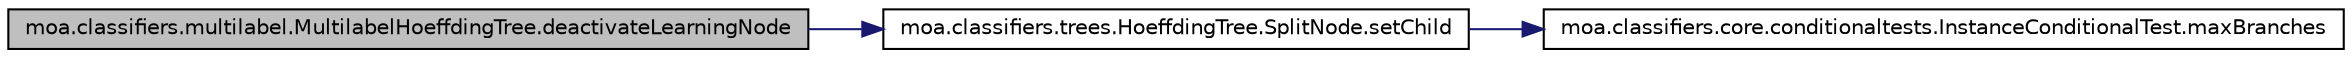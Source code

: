 digraph G
{
  edge [fontname="Helvetica",fontsize="10",labelfontname="Helvetica",labelfontsize="10"];
  node [fontname="Helvetica",fontsize="10",shape=record];
  rankdir=LR;
  Node1 [label="moa.classifiers.multilabel.MultilabelHoeffdingTree.deactivateLearningNode",height=0.2,width=0.4,color="black", fillcolor="grey75", style="filled" fontcolor="black"];
  Node1 -> Node2 [color="midnightblue",fontsize="10",style="solid",fontname="Helvetica"];
  Node2 [label="moa.classifiers.trees.HoeffdingTree.SplitNode.setChild",height=0.2,width=0.4,color="black", fillcolor="white", style="filled",URL="$classmoa_1_1classifiers_1_1trees_1_1HoeffdingTree_1_1SplitNode.html#a096ddc519733df2bfbf4f4f7890d2c66"];
  Node2 -> Node3 [color="midnightblue",fontsize="10",style="solid",fontname="Helvetica"];
  Node3 [label="moa.classifiers.core.conditionaltests.InstanceConditionalTest.maxBranches",height=0.2,width=0.4,color="black", fillcolor="white", style="filled",URL="$classmoa_1_1classifiers_1_1core_1_1conditionaltests_1_1InstanceConditionalTest.html#adda57438d3e9a6990d6ccb80fe78d6b6",tooltip="Gets the number of maximum branches, -1 if unknown."];
}
